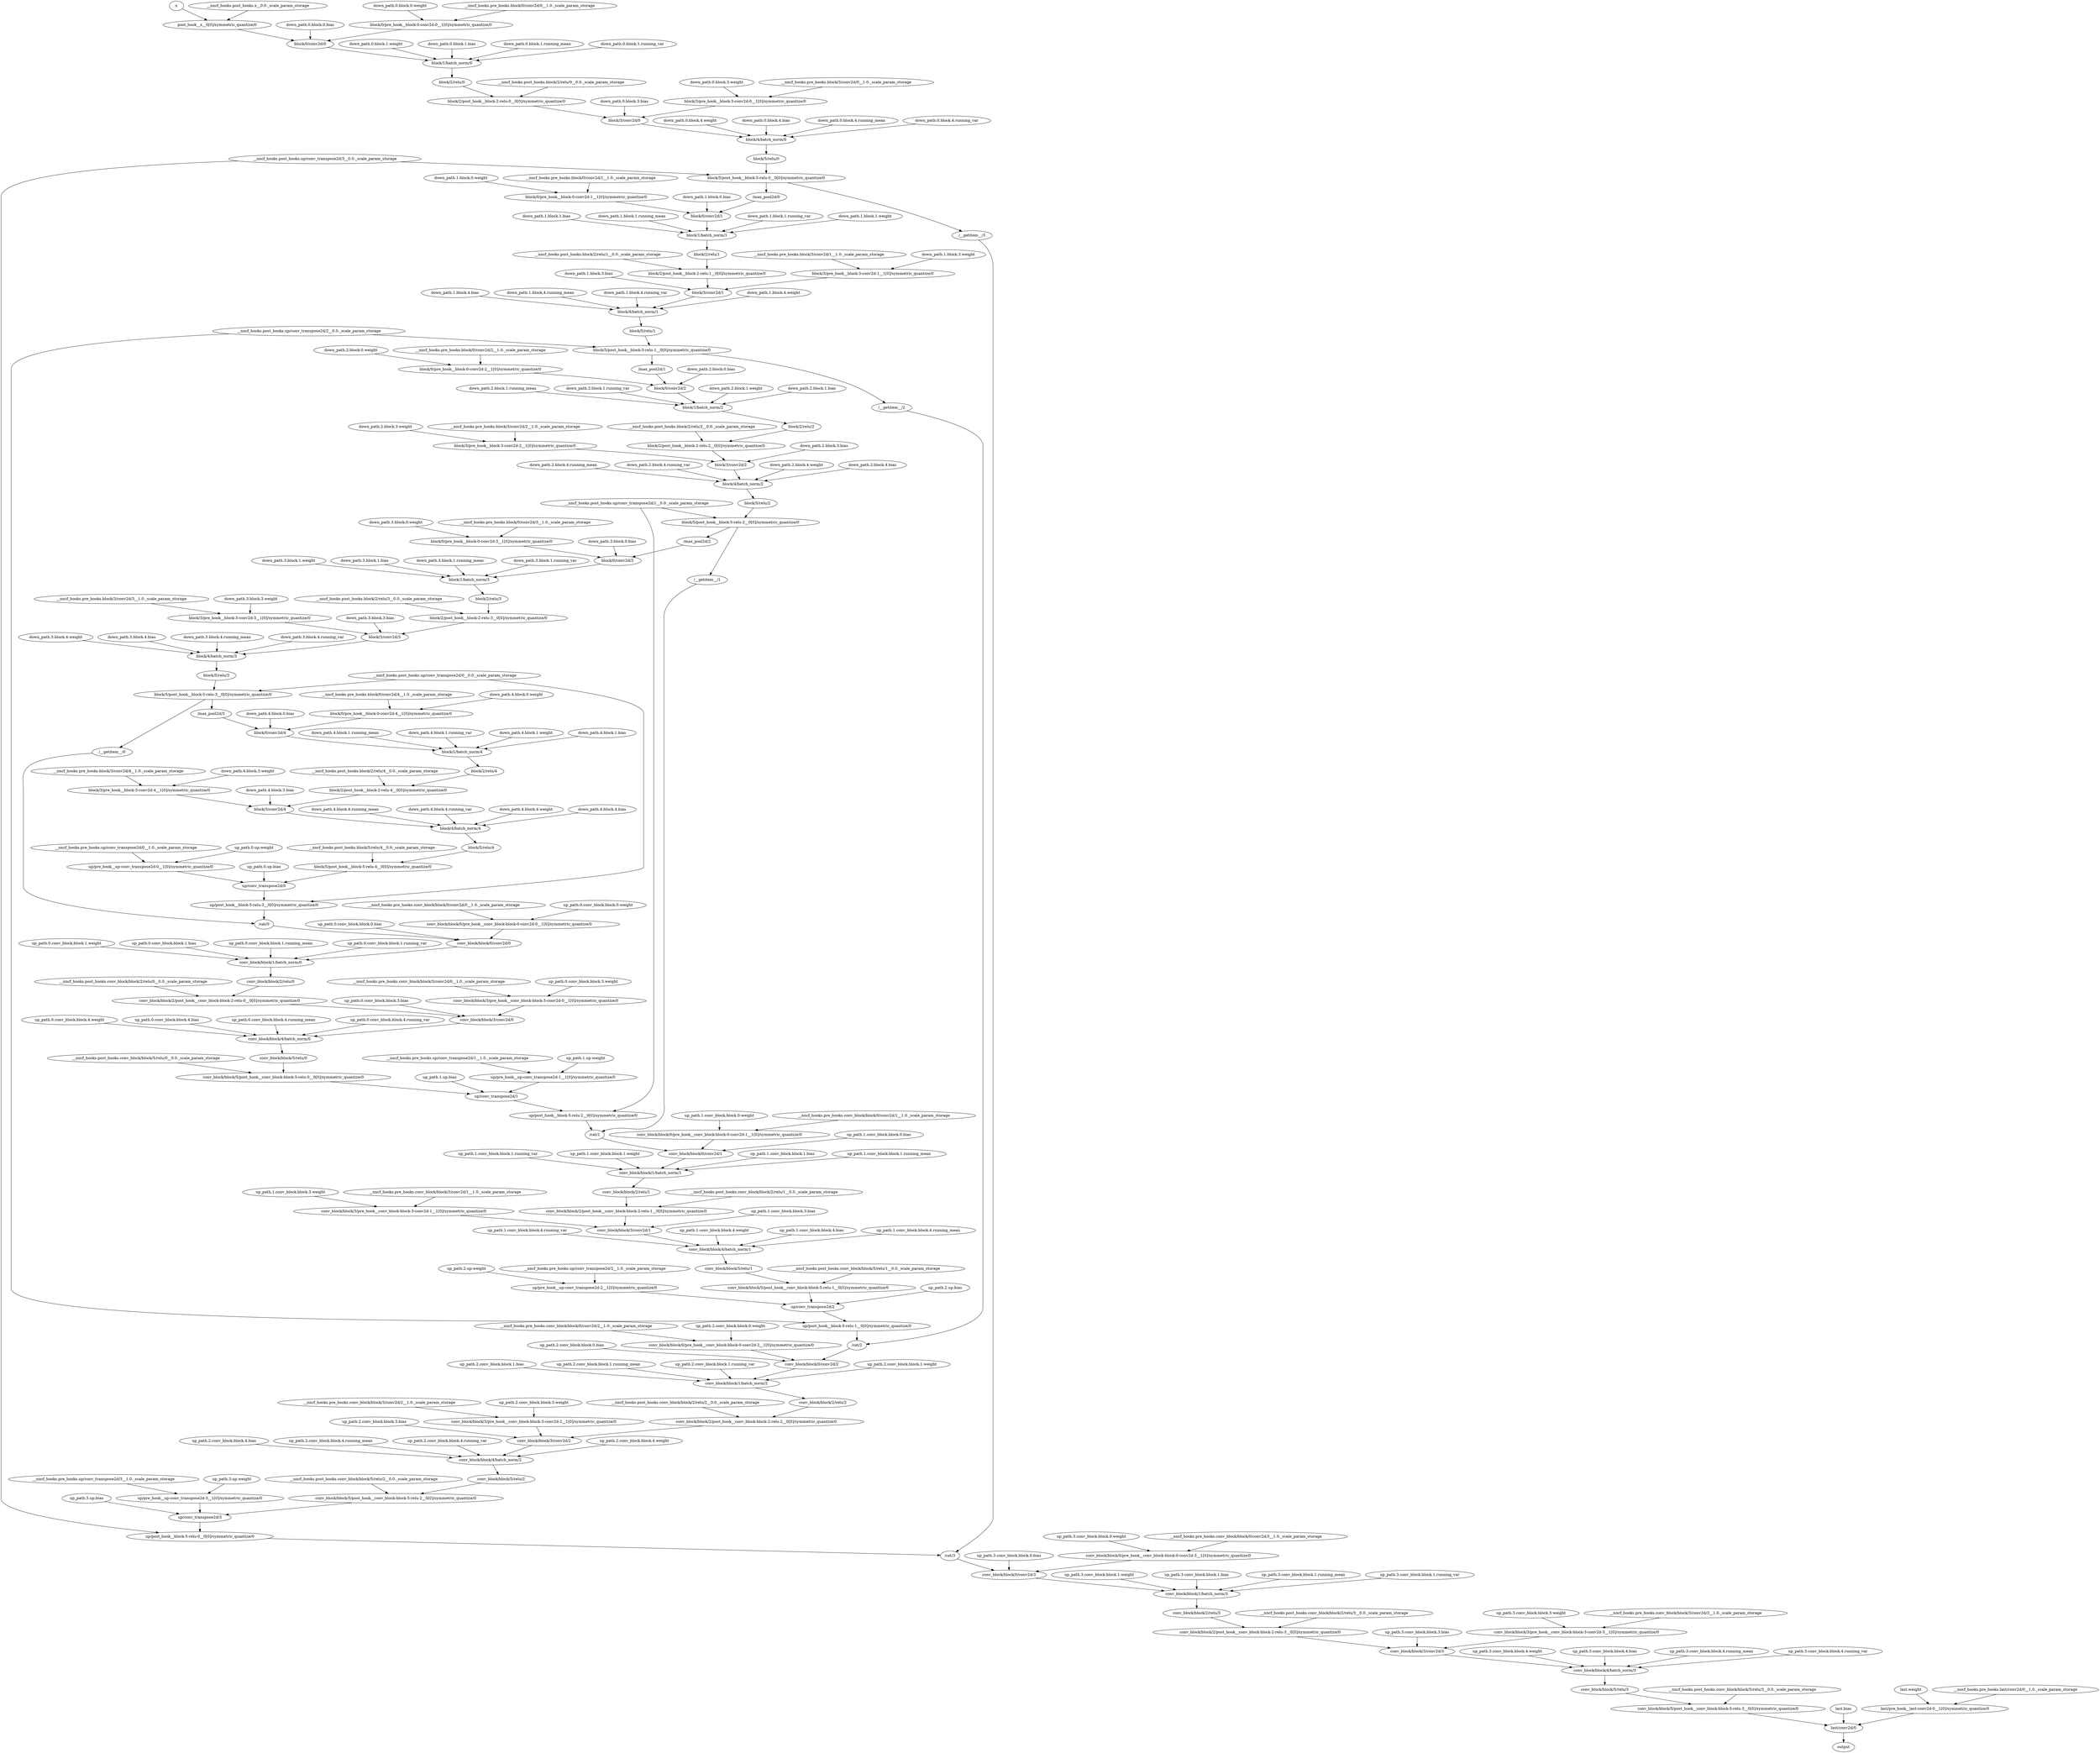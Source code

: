 strict digraph  {
x [id=0, metatype=PTInputNoopMetatype, type=nncf_model_input];
"__nncf_hooks.post_hooks.x__0.0._scale_param_storage" [id=1, metatype=PTConstNoopMetatype, type=nncf_model_const];
"post_hook__x__0[0]/symmetric_quantize/0" [id=2, metatype=UnknownMetatype, type=symmetric_quantize];
"down_path.0.block.0.weight" [id=3, metatype=PTConstNoopMetatype, type=nncf_model_const];
"down_path.0.block.0.bias" [id=4, metatype=PTConstNoopMetatype, type=nncf_model_const];
"__nncf_hooks.pre_hooks.block/0/conv2d/0__1.0._scale_param_storage" [id=5, metatype=PTConstNoopMetatype, type=nncf_model_const];
"block/0/pre_hook__block-0-conv2d-0__1[0]/symmetric_quantize/0" [id=6, metatype=UnknownMetatype, type=symmetric_quantize];
"block/0/conv2d/0" [id=7, metatype=PTConv2dMetatype, type=conv2d];
"down_path.0.block.1.weight" [id=8, metatype=PTConstNoopMetatype, type=nncf_model_const];
"down_path.0.block.1.bias" [id=9, metatype=PTConstNoopMetatype, type=nncf_model_const];
"down_path.0.block.1.running_mean" [id=10, metatype=PTConstNoopMetatype, type=nncf_model_const];
"down_path.0.block.1.running_var" [id=11, metatype=PTConstNoopMetatype, type=nncf_model_const];
"block/1/batch_norm/0" [id=12, metatype=PTBatchNormMetatype, type=batch_norm];
"block/2/relu/0" [id=13, metatype=PTRELUMetatype, type=relu];
"__nncf_hooks.post_hooks.block/2/relu/0__0.0._scale_param_storage" [id=14, metatype=PTConstNoopMetatype, type=nncf_model_const];
"block/2/post_hook__block-2-relu-0__0[0]/symmetric_quantize/0" [id=15, metatype=UnknownMetatype, type=symmetric_quantize];
"down_path.0.block.3.weight" [id=16, metatype=PTConstNoopMetatype, type=nncf_model_const];
"down_path.0.block.3.bias" [id=17, metatype=PTConstNoopMetatype, type=nncf_model_const];
"__nncf_hooks.pre_hooks.block/3/conv2d/0__1.0._scale_param_storage" [id=18, metatype=PTConstNoopMetatype, type=nncf_model_const];
"block/3/pre_hook__block-3-conv2d-0__1[0]/symmetric_quantize/0" [id=19, metatype=UnknownMetatype, type=symmetric_quantize];
"block/3/conv2d/0" [id=20, metatype=PTConv2dMetatype, type=conv2d];
"down_path.0.block.4.weight" [id=21, metatype=PTConstNoopMetatype, type=nncf_model_const];
"down_path.0.block.4.bias" [id=22, metatype=PTConstNoopMetatype, type=nncf_model_const];
"down_path.0.block.4.running_mean" [id=23, metatype=PTConstNoopMetatype, type=nncf_model_const];
"down_path.0.block.4.running_var" [id=24, metatype=PTConstNoopMetatype, type=nncf_model_const];
"block/4/batch_norm/0" [id=25, metatype=PTBatchNormMetatype, type=batch_norm];
"block/5/relu/0" [id=26, metatype=PTRELUMetatype, type=relu];
"__nncf_hooks.post_hooks.up/conv_transpose2d/3__0.0._scale_param_storage" [id=27, metatype=PTConstNoopMetatype, type=nncf_model_const];
"block/5/post_hook__block-5-relu-0__0[0]/symmetric_quantize/0" [id=28, metatype=UnknownMetatype, type=symmetric_quantize];
"/max_pool2d/0" [id=29, metatype=PTMaxPool2dMetatype, type=max_pool2d];
"down_path.1.block.0.weight" [id=30, metatype=PTConstNoopMetatype, type=nncf_model_const];
"down_path.1.block.0.bias" [id=31, metatype=PTConstNoopMetatype, type=nncf_model_const];
"__nncf_hooks.pre_hooks.block/0/conv2d/1__1.0._scale_param_storage" [id=32, metatype=PTConstNoopMetatype, type=nncf_model_const];
"block/0/pre_hook__block-0-conv2d-1__1[0]/symmetric_quantize/0" [id=33, metatype=UnknownMetatype, type=symmetric_quantize];
"block/0/conv2d/1" [id=34, metatype=PTConv2dMetatype, type=conv2d];
"down_path.1.block.1.weight" [id=35, metatype=PTConstNoopMetatype, type=nncf_model_const];
"down_path.1.block.1.bias" [id=36, metatype=PTConstNoopMetatype, type=nncf_model_const];
"down_path.1.block.1.running_mean" [id=37, metatype=PTConstNoopMetatype, type=nncf_model_const];
"down_path.1.block.1.running_var" [id=38, metatype=PTConstNoopMetatype, type=nncf_model_const];
"block/1/batch_norm/1" [id=39, metatype=PTBatchNormMetatype, type=batch_norm];
"block/2/relu/1" [id=40, metatype=PTRELUMetatype, type=relu];
"__nncf_hooks.post_hooks.block/2/relu/1__0.0._scale_param_storage" [id=41, metatype=PTConstNoopMetatype, type=nncf_model_const];
"block/2/post_hook__block-2-relu-1__0[0]/symmetric_quantize/0" [id=42, metatype=UnknownMetatype, type=symmetric_quantize];
"down_path.1.block.3.weight" [id=43, metatype=PTConstNoopMetatype, type=nncf_model_const];
"down_path.1.block.3.bias" [id=44, metatype=PTConstNoopMetatype, type=nncf_model_const];
"__nncf_hooks.pre_hooks.block/3/conv2d/1__1.0._scale_param_storage" [id=45, metatype=PTConstNoopMetatype, type=nncf_model_const];
"block/3/pre_hook__block-3-conv2d-1__1[0]/symmetric_quantize/0" [id=46, metatype=UnknownMetatype, type=symmetric_quantize];
"block/3/conv2d/1" [id=47, metatype=PTConv2dMetatype, type=conv2d];
"down_path.1.block.4.weight" [id=48, metatype=PTConstNoopMetatype, type=nncf_model_const];
"down_path.1.block.4.bias" [id=49, metatype=PTConstNoopMetatype, type=nncf_model_const];
"down_path.1.block.4.running_mean" [id=50, metatype=PTConstNoopMetatype, type=nncf_model_const];
"down_path.1.block.4.running_var" [id=51, metatype=PTConstNoopMetatype, type=nncf_model_const];
"block/4/batch_norm/1" [id=52, metatype=PTBatchNormMetatype, type=batch_norm];
"block/5/relu/1" [id=53, metatype=PTRELUMetatype, type=relu];
"__nncf_hooks.post_hooks.up/conv_transpose2d/2__0.0._scale_param_storage" [id=54, metatype=PTConstNoopMetatype, type=nncf_model_const];
"block/5/post_hook__block-5-relu-1__0[0]/symmetric_quantize/0" [id=55, metatype=UnknownMetatype, type=symmetric_quantize];
"/max_pool2d/1" [id=56, metatype=PTMaxPool2dMetatype, type=max_pool2d];
"down_path.2.block.0.weight" [id=57, metatype=PTConstNoopMetatype, type=nncf_model_const];
"down_path.2.block.0.bias" [id=58, metatype=PTConstNoopMetatype, type=nncf_model_const];
"__nncf_hooks.pre_hooks.block/0/conv2d/2__1.0._scale_param_storage" [id=59, metatype=PTConstNoopMetatype, type=nncf_model_const];
"block/0/pre_hook__block-0-conv2d-2__1[0]/symmetric_quantize/0" [id=60, metatype=UnknownMetatype, type=symmetric_quantize];
"block/0/conv2d/2" [id=61, metatype=PTConv2dMetatype, type=conv2d];
"down_path.2.block.1.weight" [id=62, metatype=PTConstNoopMetatype, type=nncf_model_const];
"down_path.2.block.1.bias" [id=63, metatype=PTConstNoopMetatype, type=nncf_model_const];
"down_path.2.block.1.running_mean" [id=64, metatype=PTConstNoopMetatype, type=nncf_model_const];
"down_path.2.block.1.running_var" [id=65, metatype=PTConstNoopMetatype, type=nncf_model_const];
"block/1/batch_norm/2" [id=66, metatype=PTBatchNormMetatype, type=batch_norm];
"block/2/relu/2" [id=67, metatype=PTRELUMetatype, type=relu];
"__nncf_hooks.post_hooks.block/2/relu/2__0.0._scale_param_storage" [id=68, metatype=PTConstNoopMetatype, type=nncf_model_const];
"block/2/post_hook__block-2-relu-2__0[0]/symmetric_quantize/0" [id=69, metatype=UnknownMetatype, type=symmetric_quantize];
"down_path.2.block.3.weight" [id=70, metatype=PTConstNoopMetatype, type=nncf_model_const];
"down_path.2.block.3.bias" [id=71, metatype=PTConstNoopMetatype, type=nncf_model_const];
"__nncf_hooks.pre_hooks.block/3/conv2d/2__1.0._scale_param_storage" [id=72, metatype=PTConstNoopMetatype, type=nncf_model_const];
"block/3/pre_hook__block-3-conv2d-2__1[0]/symmetric_quantize/0" [id=73, metatype=UnknownMetatype, type=symmetric_quantize];
"block/3/conv2d/2" [id=74, metatype=PTConv2dMetatype, type=conv2d];
"down_path.2.block.4.weight" [id=75, metatype=PTConstNoopMetatype, type=nncf_model_const];
"down_path.2.block.4.bias" [id=76, metatype=PTConstNoopMetatype, type=nncf_model_const];
"down_path.2.block.4.running_mean" [id=77, metatype=PTConstNoopMetatype, type=nncf_model_const];
"down_path.2.block.4.running_var" [id=78, metatype=PTConstNoopMetatype, type=nncf_model_const];
"block/4/batch_norm/2" [id=79, metatype=PTBatchNormMetatype, type=batch_norm];
"block/5/relu/2" [id=80, metatype=PTRELUMetatype, type=relu];
"__nncf_hooks.post_hooks.up/conv_transpose2d/1__0.0._scale_param_storage" [id=81, metatype=PTConstNoopMetatype, type=nncf_model_const];
"block/5/post_hook__block-5-relu-2__0[0]/symmetric_quantize/0" [id=82, metatype=UnknownMetatype, type=symmetric_quantize];
"/max_pool2d/2" [id=83, metatype=PTMaxPool2dMetatype, type=max_pool2d];
"down_path.3.block.0.weight" [id=84, metatype=PTConstNoopMetatype, type=nncf_model_const];
"down_path.3.block.0.bias" [id=85, metatype=PTConstNoopMetatype, type=nncf_model_const];
"__nncf_hooks.pre_hooks.block/0/conv2d/3__1.0._scale_param_storage" [id=86, metatype=PTConstNoopMetatype, type=nncf_model_const];
"block/0/pre_hook__block-0-conv2d-3__1[0]/symmetric_quantize/0" [id=87, metatype=UnknownMetatype, type=symmetric_quantize];
"block/0/conv2d/3" [id=88, metatype=PTConv2dMetatype, type=conv2d];
"down_path.3.block.1.weight" [id=89, metatype=PTConstNoopMetatype, type=nncf_model_const];
"down_path.3.block.1.bias" [id=90, metatype=PTConstNoopMetatype, type=nncf_model_const];
"down_path.3.block.1.running_mean" [id=91, metatype=PTConstNoopMetatype, type=nncf_model_const];
"down_path.3.block.1.running_var" [id=92, metatype=PTConstNoopMetatype, type=nncf_model_const];
"block/1/batch_norm/3" [id=93, metatype=PTBatchNormMetatype, type=batch_norm];
"block/2/relu/3" [id=94, metatype=PTRELUMetatype, type=relu];
"__nncf_hooks.post_hooks.block/2/relu/3__0.0._scale_param_storage" [id=95, metatype=PTConstNoopMetatype, type=nncf_model_const];
"block/2/post_hook__block-2-relu-3__0[0]/symmetric_quantize/0" [id=96, metatype=UnknownMetatype, type=symmetric_quantize];
"down_path.3.block.3.weight" [id=97, metatype=PTConstNoopMetatype, type=nncf_model_const];
"down_path.3.block.3.bias" [id=98, metatype=PTConstNoopMetatype, type=nncf_model_const];
"__nncf_hooks.pre_hooks.block/3/conv2d/3__1.0._scale_param_storage" [id=99, metatype=PTConstNoopMetatype, type=nncf_model_const];
"block/3/pre_hook__block-3-conv2d-3__1[0]/symmetric_quantize/0" [id=100, metatype=UnknownMetatype, type=symmetric_quantize];
"block/3/conv2d/3" [id=101, metatype=PTConv2dMetatype, type=conv2d];
"down_path.3.block.4.weight" [id=102, metatype=PTConstNoopMetatype, type=nncf_model_const];
"down_path.3.block.4.bias" [id=103, metatype=PTConstNoopMetatype, type=nncf_model_const];
"down_path.3.block.4.running_mean" [id=104, metatype=PTConstNoopMetatype, type=nncf_model_const];
"down_path.3.block.4.running_var" [id=105, metatype=PTConstNoopMetatype, type=nncf_model_const];
"block/4/batch_norm/3" [id=106, metatype=PTBatchNormMetatype, type=batch_norm];
"block/5/relu/3" [id=107, metatype=PTRELUMetatype, type=relu];
"__nncf_hooks.post_hooks.up/conv_transpose2d/0__0.0._scale_param_storage" [id=108, metatype=PTConstNoopMetatype, type=nncf_model_const];
"block/5/post_hook__block-5-relu-3__0[0]/symmetric_quantize/0" [id=109, metatype=UnknownMetatype, type=symmetric_quantize];
"/max_pool2d/3" [id=110, metatype=PTMaxPool2dMetatype, type=max_pool2d];
"down_path.4.block.0.weight" [id=111, metatype=PTConstNoopMetatype, type=nncf_model_const];
"down_path.4.block.0.bias" [id=112, metatype=PTConstNoopMetatype, type=nncf_model_const];
"__nncf_hooks.pre_hooks.block/0/conv2d/4__1.0._scale_param_storage" [id=113, metatype=PTConstNoopMetatype, type=nncf_model_const];
"block/0/pre_hook__block-0-conv2d-4__1[0]/symmetric_quantize/0" [id=114, metatype=UnknownMetatype, type=symmetric_quantize];
"block/0/conv2d/4" [id=115, metatype=PTConv2dMetatype, type=conv2d];
"down_path.4.block.1.weight" [id=116, metatype=PTConstNoopMetatype, type=nncf_model_const];
"down_path.4.block.1.bias" [id=117, metatype=PTConstNoopMetatype, type=nncf_model_const];
"down_path.4.block.1.running_mean" [id=118, metatype=PTConstNoopMetatype, type=nncf_model_const];
"down_path.4.block.1.running_var" [id=119, metatype=PTConstNoopMetatype, type=nncf_model_const];
"block/1/batch_norm/4" [id=120, metatype=PTBatchNormMetatype, type=batch_norm];
"block/2/relu/4" [id=121, metatype=PTRELUMetatype, type=relu];
"__nncf_hooks.post_hooks.block/2/relu/4__0.0._scale_param_storage" [id=122, metatype=PTConstNoopMetatype, type=nncf_model_const];
"block/2/post_hook__block-2-relu-4__0[0]/symmetric_quantize/0" [id=123, metatype=UnknownMetatype, type=symmetric_quantize];
"down_path.4.block.3.weight" [id=124, metatype=PTConstNoopMetatype, type=nncf_model_const];
"down_path.4.block.3.bias" [id=125, metatype=PTConstNoopMetatype, type=nncf_model_const];
"__nncf_hooks.pre_hooks.block/3/conv2d/4__1.0._scale_param_storage" [id=126, metatype=PTConstNoopMetatype, type=nncf_model_const];
"block/3/pre_hook__block-3-conv2d-4__1[0]/symmetric_quantize/0" [id=127, metatype=UnknownMetatype, type=symmetric_quantize];
"block/3/conv2d/4" [id=128, metatype=PTConv2dMetatype, type=conv2d];
"down_path.4.block.4.weight" [id=129, metatype=PTConstNoopMetatype, type=nncf_model_const];
"down_path.4.block.4.bias" [id=130, metatype=PTConstNoopMetatype, type=nncf_model_const];
"down_path.4.block.4.running_mean" [id=131, metatype=PTConstNoopMetatype, type=nncf_model_const];
"down_path.4.block.4.running_var" [id=132, metatype=PTConstNoopMetatype, type=nncf_model_const];
"block/4/batch_norm/4" [id=133, metatype=PTBatchNormMetatype, type=batch_norm];
"block/5/relu/4" [id=134, metatype=PTRELUMetatype, type=relu];
"__nncf_hooks.post_hooks.block/5/relu/4__0.0._scale_param_storage" [id=135, metatype=PTConstNoopMetatype, type=nncf_model_const];
"block/5/post_hook__block-5-relu-4__0[0]/symmetric_quantize/0" [id=136, metatype=UnknownMetatype, type=symmetric_quantize];
"up_path.0.up.weight" [id=137, metatype=PTConstNoopMetatype, type=nncf_model_const];
"up_path.0.up.bias" [id=138, metatype=PTConstNoopMetatype, type=nncf_model_const];
"__nncf_hooks.pre_hooks.up/conv_transpose2d/0__1.0._scale_param_storage" [id=139, metatype=PTConstNoopMetatype, type=nncf_model_const];
"up/pre_hook__up-conv_transpose2d-0__1[0]/symmetric_quantize/0" [id=140, metatype=UnknownMetatype, type=symmetric_quantize];
"up/conv_transpose2d/0" [id=141, metatype=PTConvTranspose2dMetatype, type=conv_transpose2d];
"up/post_hook__block-5-relu-3__0[0]/symmetric_quantize/0" [id=142, metatype=UnknownMetatype, type=symmetric_quantize];
"/__getitem__/0" [id=143, metatype=PTGatherMetatype, type=__getitem__];
"/cat/0" [id=144, metatype=PTCatMetatype, type=cat];
"up_path.0.conv_block.block.0.weight" [id=145, metatype=PTConstNoopMetatype, type=nncf_model_const];
"up_path.0.conv_block.block.0.bias" [id=146, metatype=PTConstNoopMetatype, type=nncf_model_const];
"__nncf_hooks.pre_hooks.conv_block/block/0/conv2d/0__1.0._scale_param_storage" [id=147, metatype=PTConstNoopMetatype, type=nncf_model_const];
"conv_block/block/0/pre_hook__conv_block-block-0-conv2d-0__1[0]/symmetric_quantize/0" [id=148, metatype=UnknownMetatype, type=symmetric_quantize];
"conv_block/block/0/conv2d/0" [id=149, metatype=PTConv2dMetatype, type=conv2d];
"up_path.0.conv_block.block.1.weight" [id=150, metatype=PTConstNoopMetatype, type=nncf_model_const];
"up_path.0.conv_block.block.1.bias" [id=151, metatype=PTConstNoopMetatype, type=nncf_model_const];
"up_path.0.conv_block.block.1.running_mean" [id=152, metatype=PTConstNoopMetatype, type=nncf_model_const];
"up_path.0.conv_block.block.1.running_var" [id=153, metatype=PTConstNoopMetatype, type=nncf_model_const];
"conv_block/block/1/batch_norm/0" [id=154, metatype=PTBatchNormMetatype, type=batch_norm];
"conv_block/block/2/relu/0" [id=155, metatype=PTRELUMetatype, type=relu];
"__nncf_hooks.post_hooks.conv_block/block/2/relu/0__0.0._scale_param_storage" [id=156, metatype=PTConstNoopMetatype, type=nncf_model_const];
"conv_block/block/2/post_hook__conv_block-block-2-relu-0__0[0]/symmetric_quantize/0" [id=157, metatype=UnknownMetatype, type=symmetric_quantize];
"up_path.0.conv_block.block.3.weight" [id=158, metatype=PTConstNoopMetatype, type=nncf_model_const];
"up_path.0.conv_block.block.3.bias" [id=159, metatype=PTConstNoopMetatype, type=nncf_model_const];
"__nncf_hooks.pre_hooks.conv_block/block/3/conv2d/0__1.0._scale_param_storage" [id=160, metatype=PTConstNoopMetatype, type=nncf_model_const];
"conv_block/block/3/pre_hook__conv_block-block-3-conv2d-0__1[0]/symmetric_quantize/0" [id=161, metatype=UnknownMetatype, type=symmetric_quantize];
"conv_block/block/3/conv2d/0" [id=162, metatype=PTConv2dMetatype, type=conv2d];
"up_path.0.conv_block.block.4.weight" [id=163, metatype=PTConstNoopMetatype, type=nncf_model_const];
"up_path.0.conv_block.block.4.bias" [id=164, metatype=PTConstNoopMetatype, type=nncf_model_const];
"up_path.0.conv_block.block.4.running_mean" [id=165, metatype=PTConstNoopMetatype, type=nncf_model_const];
"up_path.0.conv_block.block.4.running_var" [id=166, metatype=PTConstNoopMetatype, type=nncf_model_const];
"conv_block/block/4/batch_norm/0" [id=167, metatype=PTBatchNormMetatype, type=batch_norm];
"conv_block/block/5/relu/0" [id=168, metatype=PTRELUMetatype, type=relu];
"__nncf_hooks.post_hooks.conv_block/block/5/relu/0__0.0._scale_param_storage" [id=169, metatype=PTConstNoopMetatype, type=nncf_model_const];
"conv_block/block/5/post_hook__conv_block-block-5-relu-0__0[0]/symmetric_quantize/0" [id=170, metatype=UnknownMetatype, type=symmetric_quantize];
"up_path.1.up.weight" [id=171, metatype=PTConstNoopMetatype, type=nncf_model_const];
"up_path.1.up.bias" [id=172, metatype=PTConstNoopMetatype, type=nncf_model_const];
"__nncf_hooks.pre_hooks.up/conv_transpose2d/1__1.0._scale_param_storage" [id=173, metatype=PTConstNoopMetatype, type=nncf_model_const];
"up/pre_hook__up-conv_transpose2d-1__1[0]/symmetric_quantize/0" [id=174, metatype=UnknownMetatype, type=symmetric_quantize];
"up/conv_transpose2d/1" [id=175, metatype=PTConvTranspose2dMetatype, type=conv_transpose2d];
"up/post_hook__block-5-relu-2__0[0]/symmetric_quantize/0" [id=176, metatype=UnknownMetatype, type=symmetric_quantize];
"/__getitem__/1" [id=177, metatype=PTGatherMetatype, type=__getitem__];
"/cat/1" [id=178, metatype=PTCatMetatype, type=cat];
"up_path.1.conv_block.block.0.weight" [id=179, metatype=PTConstNoopMetatype, type=nncf_model_const];
"up_path.1.conv_block.block.0.bias" [id=180, metatype=PTConstNoopMetatype, type=nncf_model_const];
"__nncf_hooks.pre_hooks.conv_block/block/0/conv2d/1__1.0._scale_param_storage" [id=181, metatype=PTConstNoopMetatype, type=nncf_model_const];
"conv_block/block/0/pre_hook__conv_block-block-0-conv2d-1__1[0]/symmetric_quantize/0" [id=182, metatype=UnknownMetatype, type=symmetric_quantize];
"conv_block/block/0/conv2d/1" [id=183, metatype=PTConv2dMetatype, type=conv2d];
"up_path.1.conv_block.block.1.weight" [id=184, metatype=PTConstNoopMetatype, type=nncf_model_const];
"up_path.1.conv_block.block.1.bias" [id=185, metatype=PTConstNoopMetatype, type=nncf_model_const];
"up_path.1.conv_block.block.1.running_mean" [id=186, metatype=PTConstNoopMetatype, type=nncf_model_const];
"up_path.1.conv_block.block.1.running_var" [id=187, metatype=PTConstNoopMetatype, type=nncf_model_const];
"conv_block/block/1/batch_norm/1" [id=188, metatype=PTBatchNormMetatype, type=batch_norm];
"conv_block/block/2/relu/1" [id=189, metatype=PTRELUMetatype, type=relu];
"__nncf_hooks.post_hooks.conv_block/block/2/relu/1__0.0._scale_param_storage" [id=190, metatype=PTConstNoopMetatype, type=nncf_model_const];
"conv_block/block/2/post_hook__conv_block-block-2-relu-1__0[0]/symmetric_quantize/0" [id=191, metatype=UnknownMetatype, type=symmetric_quantize];
"up_path.1.conv_block.block.3.weight" [id=192, metatype=PTConstNoopMetatype, type=nncf_model_const];
"up_path.1.conv_block.block.3.bias" [id=193, metatype=PTConstNoopMetatype, type=nncf_model_const];
"__nncf_hooks.pre_hooks.conv_block/block/3/conv2d/1__1.0._scale_param_storage" [id=194, metatype=PTConstNoopMetatype, type=nncf_model_const];
"conv_block/block/3/pre_hook__conv_block-block-3-conv2d-1__1[0]/symmetric_quantize/0" [id=195, metatype=UnknownMetatype, type=symmetric_quantize];
"conv_block/block/3/conv2d/1" [id=196, metatype=PTConv2dMetatype, type=conv2d];
"up_path.1.conv_block.block.4.weight" [id=197, metatype=PTConstNoopMetatype, type=nncf_model_const];
"up_path.1.conv_block.block.4.bias" [id=198, metatype=PTConstNoopMetatype, type=nncf_model_const];
"up_path.1.conv_block.block.4.running_mean" [id=199, metatype=PTConstNoopMetatype, type=nncf_model_const];
"up_path.1.conv_block.block.4.running_var" [id=200, metatype=PTConstNoopMetatype, type=nncf_model_const];
"conv_block/block/4/batch_norm/1" [id=201, metatype=PTBatchNormMetatype, type=batch_norm];
"conv_block/block/5/relu/1" [id=202, metatype=PTRELUMetatype, type=relu];
"__nncf_hooks.post_hooks.conv_block/block/5/relu/1__0.0._scale_param_storage" [id=203, metatype=PTConstNoopMetatype, type=nncf_model_const];
"conv_block/block/5/post_hook__conv_block-block-5-relu-1__0[0]/symmetric_quantize/0" [id=204, metatype=UnknownMetatype, type=symmetric_quantize];
"up_path.2.up.weight" [id=205, metatype=PTConstNoopMetatype, type=nncf_model_const];
"up_path.2.up.bias" [id=206, metatype=PTConstNoopMetatype, type=nncf_model_const];
"__nncf_hooks.pre_hooks.up/conv_transpose2d/2__1.0._scale_param_storage" [id=207, metatype=PTConstNoopMetatype, type=nncf_model_const];
"up/pre_hook__up-conv_transpose2d-2__1[0]/symmetric_quantize/0" [id=208, metatype=UnknownMetatype, type=symmetric_quantize];
"up/conv_transpose2d/2" [id=209, metatype=PTConvTranspose2dMetatype, type=conv_transpose2d];
"up/post_hook__block-5-relu-1__0[0]/symmetric_quantize/0" [id=210, metatype=UnknownMetatype, type=symmetric_quantize];
"/__getitem__/2" [id=211, metatype=PTGatherMetatype, type=__getitem__];
"/cat/2" [id=212, metatype=PTCatMetatype, type=cat];
"up_path.2.conv_block.block.0.weight" [id=213, metatype=PTConstNoopMetatype, type=nncf_model_const];
"up_path.2.conv_block.block.0.bias" [id=214, metatype=PTConstNoopMetatype, type=nncf_model_const];
"__nncf_hooks.pre_hooks.conv_block/block/0/conv2d/2__1.0._scale_param_storage" [id=215, metatype=PTConstNoopMetatype, type=nncf_model_const];
"conv_block/block/0/pre_hook__conv_block-block-0-conv2d-2__1[0]/symmetric_quantize/0" [id=216, metatype=UnknownMetatype, type=symmetric_quantize];
"conv_block/block/0/conv2d/2" [id=217, metatype=PTConv2dMetatype, type=conv2d];
"up_path.2.conv_block.block.1.weight" [id=218, metatype=PTConstNoopMetatype, type=nncf_model_const];
"up_path.2.conv_block.block.1.bias" [id=219, metatype=PTConstNoopMetatype, type=nncf_model_const];
"up_path.2.conv_block.block.1.running_mean" [id=220, metatype=PTConstNoopMetatype, type=nncf_model_const];
"up_path.2.conv_block.block.1.running_var" [id=221, metatype=PTConstNoopMetatype, type=nncf_model_const];
"conv_block/block/1/batch_norm/2" [id=222, metatype=PTBatchNormMetatype, type=batch_norm];
"conv_block/block/2/relu/2" [id=223, metatype=PTRELUMetatype, type=relu];
"__nncf_hooks.post_hooks.conv_block/block/2/relu/2__0.0._scale_param_storage" [id=224, metatype=PTConstNoopMetatype, type=nncf_model_const];
"conv_block/block/2/post_hook__conv_block-block-2-relu-2__0[0]/symmetric_quantize/0" [id=225, metatype=UnknownMetatype, type=symmetric_quantize];
"up_path.2.conv_block.block.3.weight" [id=226, metatype=PTConstNoopMetatype, type=nncf_model_const];
"up_path.2.conv_block.block.3.bias" [id=227, metatype=PTConstNoopMetatype, type=nncf_model_const];
"__nncf_hooks.pre_hooks.conv_block/block/3/conv2d/2__1.0._scale_param_storage" [id=228, metatype=PTConstNoopMetatype, type=nncf_model_const];
"conv_block/block/3/pre_hook__conv_block-block-3-conv2d-2__1[0]/symmetric_quantize/0" [id=229, metatype=UnknownMetatype, type=symmetric_quantize];
"conv_block/block/3/conv2d/2" [id=230, metatype=PTConv2dMetatype, type=conv2d];
"up_path.2.conv_block.block.4.weight" [id=231, metatype=PTConstNoopMetatype, type=nncf_model_const];
"up_path.2.conv_block.block.4.bias" [id=232, metatype=PTConstNoopMetatype, type=nncf_model_const];
"up_path.2.conv_block.block.4.running_mean" [id=233, metatype=PTConstNoopMetatype, type=nncf_model_const];
"up_path.2.conv_block.block.4.running_var" [id=234, metatype=PTConstNoopMetatype, type=nncf_model_const];
"conv_block/block/4/batch_norm/2" [id=235, metatype=PTBatchNormMetatype, type=batch_norm];
"conv_block/block/5/relu/2" [id=236, metatype=PTRELUMetatype, type=relu];
"__nncf_hooks.post_hooks.conv_block/block/5/relu/2__0.0._scale_param_storage" [id=237, metatype=PTConstNoopMetatype, type=nncf_model_const];
"conv_block/block/5/post_hook__conv_block-block-5-relu-2__0[0]/symmetric_quantize/0" [id=238, metatype=UnknownMetatype, type=symmetric_quantize];
"up_path.3.up.weight" [id=239, metatype=PTConstNoopMetatype, type=nncf_model_const];
"up_path.3.up.bias" [id=240, metatype=PTConstNoopMetatype, type=nncf_model_const];
"__nncf_hooks.pre_hooks.up/conv_transpose2d/3__1.0._scale_param_storage" [id=241, metatype=PTConstNoopMetatype, type=nncf_model_const];
"up/pre_hook__up-conv_transpose2d-3__1[0]/symmetric_quantize/0" [id=242, metatype=UnknownMetatype, type=symmetric_quantize];
"up/conv_transpose2d/3" [id=243, metatype=PTConvTranspose2dMetatype, type=conv_transpose2d];
"up/post_hook__block-5-relu-0__0[0]/symmetric_quantize/0" [id=244, metatype=UnknownMetatype, type=symmetric_quantize];
"/__getitem__/3" [id=245, metatype=PTGatherMetatype, type=__getitem__];
"/cat/3" [id=246, metatype=PTCatMetatype, type=cat];
"up_path.3.conv_block.block.0.weight" [id=247, metatype=PTConstNoopMetatype, type=nncf_model_const];
"up_path.3.conv_block.block.0.bias" [id=248, metatype=PTConstNoopMetatype, type=nncf_model_const];
"__nncf_hooks.pre_hooks.conv_block/block/0/conv2d/3__1.0._scale_param_storage" [id=249, metatype=PTConstNoopMetatype, type=nncf_model_const];
"conv_block/block/0/pre_hook__conv_block-block-0-conv2d-3__1[0]/symmetric_quantize/0" [id=250, metatype=UnknownMetatype, type=symmetric_quantize];
"conv_block/block/0/conv2d/3" [id=251, metatype=PTConv2dMetatype, type=conv2d];
"up_path.3.conv_block.block.1.weight" [id=252, metatype=PTConstNoopMetatype, type=nncf_model_const];
"up_path.3.conv_block.block.1.bias" [id=253, metatype=PTConstNoopMetatype, type=nncf_model_const];
"up_path.3.conv_block.block.1.running_mean" [id=254, metatype=PTConstNoopMetatype, type=nncf_model_const];
"up_path.3.conv_block.block.1.running_var" [id=255, metatype=PTConstNoopMetatype, type=nncf_model_const];
"conv_block/block/1/batch_norm/3" [id=256, metatype=PTBatchNormMetatype, type=batch_norm];
"conv_block/block/2/relu/3" [id=257, metatype=PTRELUMetatype, type=relu];
"__nncf_hooks.post_hooks.conv_block/block/2/relu/3__0.0._scale_param_storage" [id=258, metatype=PTConstNoopMetatype, type=nncf_model_const];
"conv_block/block/2/post_hook__conv_block-block-2-relu-3__0[0]/symmetric_quantize/0" [id=259, metatype=UnknownMetatype, type=symmetric_quantize];
"up_path.3.conv_block.block.3.weight" [id=260, metatype=PTConstNoopMetatype, type=nncf_model_const];
"up_path.3.conv_block.block.3.bias" [id=261, metatype=PTConstNoopMetatype, type=nncf_model_const];
"__nncf_hooks.pre_hooks.conv_block/block/3/conv2d/3__1.0._scale_param_storage" [id=262, metatype=PTConstNoopMetatype, type=nncf_model_const];
"conv_block/block/3/pre_hook__conv_block-block-3-conv2d-3__1[0]/symmetric_quantize/0" [id=263, metatype=UnknownMetatype, type=symmetric_quantize];
"conv_block/block/3/conv2d/3" [id=264, metatype=PTConv2dMetatype, type=conv2d];
"up_path.3.conv_block.block.4.weight" [id=265, metatype=PTConstNoopMetatype, type=nncf_model_const];
"up_path.3.conv_block.block.4.bias" [id=266, metatype=PTConstNoopMetatype, type=nncf_model_const];
"up_path.3.conv_block.block.4.running_mean" [id=267, metatype=PTConstNoopMetatype, type=nncf_model_const];
"up_path.3.conv_block.block.4.running_var" [id=268, metatype=PTConstNoopMetatype, type=nncf_model_const];
"conv_block/block/4/batch_norm/3" [id=269, metatype=PTBatchNormMetatype, type=batch_norm];
"conv_block/block/5/relu/3" [id=270, metatype=PTRELUMetatype, type=relu];
"__nncf_hooks.post_hooks.conv_block/block/5/relu/3__0.0._scale_param_storage" [id=271, metatype=PTConstNoopMetatype, type=nncf_model_const];
"conv_block/block/5/post_hook__conv_block-block-5-relu-3__0[0]/symmetric_quantize/0" [id=272, metatype=UnknownMetatype, type=symmetric_quantize];
"last.weight" [id=273, metatype=PTConstNoopMetatype, type=nncf_model_const];
"last.bias" [id=274, metatype=PTConstNoopMetatype, type=nncf_model_const];
"__nncf_hooks.pre_hooks.last/conv2d/0__1.0._scale_param_storage" [id=275, metatype=PTConstNoopMetatype, type=nncf_model_const];
"last/pre_hook__last-conv2d-0__1[0]/symmetric_quantize/0" [id=276, metatype=UnknownMetatype, type=symmetric_quantize];
"last/conv2d/0" [id=277, metatype=PTConv2dMetatype, type=conv2d];
output [id=278, metatype=PTOutputNoopMetatype, type=nncf_model_output];
x -> "post_hook__x__0[0]/symmetric_quantize/0"  [dtype=float, shape="(1, 3, 360, 480)"];
"__nncf_hooks.post_hooks.x__0.0._scale_param_storage" -> "post_hook__x__0[0]/symmetric_quantize/0"  [dtype=float, shape="(1,)"];
"post_hook__x__0[0]/symmetric_quantize/0" -> "block/0/conv2d/0"  [dtype=float, shape="(1, 3, 360, 480)"];
"down_path.0.block.0.weight" -> "block/0/pre_hook__block-0-conv2d-0__1[0]/symmetric_quantize/0"  [dtype=float, shape="(64, 3, 3, 3)"];
"down_path.0.block.0.bias" -> "block/0/conv2d/0"  [dtype=float, shape="(64,)"];
"__nncf_hooks.pre_hooks.block/0/conv2d/0__1.0._scale_param_storage" -> "block/0/pre_hook__block-0-conv2d-0__1[0]/symmetric_quantize/0"  [dtype=float, shape="(64, 1, 1, 1)"];
"block/0/pre_hook__block-0-conv2d-0__1[0]/symmetric_quantize/0" -> "block/0/conv2d/0"  [dtype=float, shape="(64, 3, 3, 3)"];
"block/0/conv2d/0" -> "block/1/batch_norm/0"  [dtype=float, shape="(1, 64, 358, 478)"];
"down_path.0.block.1.weight" -> "block/1/batch_norm/0"  [dtype=float, shape="(64,)"];
"down_path.0.block.1.bias" -> "block/1/batch_norm/0"  [dtype=float, shape="(64,)"];
"down_path.0.block.1.running_mean" -> "block/1/batch_norm/0"  [dtype=float, shape="(64,)"];
"down_path.0.block.1.running_var" -> "block/1/batch_norm/0"  [dtype=float, shape="(64,)"];
"block/1/batch_norm/0" -> "block/2/relu/0"  [dtype=float, shape="(1, 64, 358, 478)"];
"block/2/relu/0" -> "block/2/post_hook__block-2-relu-0__0[0]/symmetric_quantize/0"  [dtype=float, shape="(1, 64, 358, 478)"];
"__nncf_hooks.post_hooks.block/2/relu/0__0.0._scale_param_storage" -> "block/2/post_hook__block-2-relu-0__0[0]/symmetric_quantize/0"  [dtype=float, shape="(1,)"];
"block/2/post_hook__block-2-relu-0__0[0]/symmetric_quantize/0" -> "block/3/conv2d/0"  [dtype=float, shape="(1, 64, 358, 478)"];
"down_path.0.block.3.weight" -> "block/3/pre_hook__block-3-conv2d-0__1[0]/symmetric_quantize/0"  [dtype=float, shape="(64, 64, 3, 3)"];
"down_path.0.block.3.bias" -> "block/3/conv2d/0"  [dtype=float, shape="(64,)"];
"__nncf_hooks.pre_hooks.block/3/conv2d/0__1.0._scale_param_storage" -> "block/3/pre_hook__block-3-conv2d-0__1[0]/symmetric_quantize/0"  [dtype=float, shape="(64, 1, 1, 1)"];
"block/3/pre_hook__block-3-conv2d-0__1[0]/symmetric_quantize/0" -> "block/3/conv2d/0"  [dtype=float, shape="(64, 64, 3, 3)"];
"block/3/conv2d/0" -> "block/4/batch_norm/0"  [dtype=float, shape="(1, 64, 356, 476)"];
"down_path.0.block.4.weight" -> "block/4/batch_norm/0"  [dtype=float, shape="(64,)"];
"down_path.0.block.4.bias" -> "block/4/batch_norm/0"  [dtype=float, shape="(64,)"];
"down_path.0.block.4.running_mean" -> "block/4/batch_norm/0"  [dtype=float, shape="(64,)"];
"down_path.0.block.4.running_var" -> "block/4/batch_norm/0"  [dtype=float, shape="(64,)"];
"block/4/batch_norm/0" -> "block/5/relu/0"  [dtype=float, shape="(1, 64, 356, 476)"];
"block/5/relu/0" -> "block/5/post_hook__block-5-relu-0__0[0]/symmetric_quantize/0"  [dtype=float, shape="(1, 64, 356, 476)"];
"__nncf_hooks.post_hooks.up/conv_transpose2d/3__0.0._scale_param_storage" -> "block/5/post_hook__block-5-relu-0__0[0]/symmetric_quantize/0"  [dtype=float, shape="(1,)"];
"__nncf_hooks.post_hooks.up/conv_transpose2d/3__0.0._scale_param_storage" -> "up/post_hook__block-5-relu-0__0[0]/symmetric_quantize/0"  [dtype=float, shape="(1,)"];
"block/5/post_hook__block-5-relu-0__0[0]/symmetric_quantize/0" -> "/max_pool2d/0"  [dtype=float, shape="(1, 64, 356, 476)"];
"block/5/post_hook__block-5-relu-0__0[0]/symmetric_quantize/0" -> "/__getitem__/3"  [dtype=float, shape="(1, 64, 356, 476)"];
"/max_pool2d/0" -> "block/0/conv2d/1"  [dtype=float, shape="(1, 64, 178, 238)"];
"down_path.1.block.0.weight" -> "block/0/pre_hook__block-0-conv2d-1__1[0]/symmetric_quantize/0"  [dtype=float, shape="(128, 64, 3, 3)"];
"down_path.1.block.0.bias" -> "block/0/conv2d/1"  [dtype=float, shape="(128,)"];
"__nncf_hooks.pre_hooks.block/0/conv2d/1__1.0._scale_param_storage" -> "block/0/pre_hook__block-0-conv2d-1__1[0]/symmetric_quantize/0"  [dtype=float, shape="(128, 1, 1, 1)"];
"block/0/pre_hook__block-0-conv2d-1__1[0]/symmetric_quantize/0" -> "block/0/conv2d/1"  [dtype=float, shape="(128, 64, 3, 3)"];
"block/0/conv2d/1" -> "block/1/batch_norm/1"  [dtype=float, shape="(1, 128, 176, 236)"];
"down_path.1.block.1.weight" -> "block/1/batch_norm/1"  [dtype=float, shape="(128,)"];
"down_path.1.block.1.bias" -> "block/1/batch_norm/1"  [dtype=float, shape="(128,)"];
"down_path.1.block.1.running_mean" -> "block/1/batch_norm/1"  [dtype=float, shape="(128,)"];
"down_path.1.block.1.running_var" -> "block/1/batch_norm/1"  [dtype=float, shape="(128,)"];
"block/1/batch_norm/1" -> "block/2/relu/1"  [dtype=float, shape="(1, 128, 176, 236)"];
"block/2/relu/1" -> "block/2/post_hook__block-2-relu-1__0[0]/symmetric_quantize/0"  [dtype=float, shape="(1, 128, 176, 236)"];
"__nncf_hooks.post_hooks.block/2/relu/1__0.0._scale_param_storage" -> "block/2/post_hook__block-2-relu-1__0[0]/symmetric_quantize/0"  [dtype=float, shape="(1,)"];
"block/2/post_hook__block-2-relu-1__0[0]/symmetric_quantize/0" -> "block/3/conv2d/1"  [dtype=float, shape="(1, 128, 176, 236)"];
"down_path.1.block.3.weight" -> "block/3/pre_hook__block-3-conv2d-1__1[0]/symmetric_quantize/0"  [dtype=float, shape="(128, 128, 3, 3)"];
"down_path.1.block.3.bias" -> "block/3/conv2d/1"  [dtype=float, shape="(128,)"];
"__nncf_hooks.pre_hooks.block/3/conv2d/1__1.0._scale_param_storage" -> "block/3/pre_hook__block-3-conv2d-1__1[0]/symmetric_quantize/0"  [dtype=float, shape="(128, 1, 1, 1)"];
"block/3/pre_hook__block-3-conv2d-1__1[0]/symmetric_quantize/0" -> "block/3/conv2d/1"  [dtype=float, shape="(128, 128, 3, 3)"];
"block/3/conv2d/1" -> "block/4/batch_norm/1"  [dtype=float, shape="(1, 128, 174, 234)"];
"down_path.1.block.4.weight" -> "block/4/batch_norm/1"  [dtype=float, shape="(128,)"];
"down_path.1.block.4.bias" -> "block/4/batch_norm/1"  [dtype=float, shape="(128,)"];
"down_path.1.block.4.running_mean" -> "block/4/batch_norm/1"  [dtype=float, shape="(128,)"];
"down_path.1.block.4.running_var" -> "block/4/batch_norm/1"  [dtype=float, shape="(128,)"];
"block/4/batch_norm/1" -> "block/5/relu/1"  [dtype=float, shape="(1, 128, 174, 234)"];
"block/5/relu/1" -> "block/5/post_hook__block-5-relu-1__0[0]/symmetric_quantize/0"  [dtype=float, shape="(1, 128, 174, 234)"];
"__nncf_hooks.post_hooks.up/conv_transpose2d/2__0.0._scale_param_storage" -> "block/5/post_hook__block-5-relu-1__0[0]/symmetric_quantize/0"  [dtype=float, shape="(1,)"];
"__nncf_hooks.post_hooks.up/conv_transpose2d/2__0.0._scale_param_storage" -> "up/post_hook__block-5-relu-1__0[0]/symmetric_quantize/0"  [dtype=float, shape="(1,)"];
"block/5/post_hook__block-5-relu-1__0[0]/symmetric_quantize/0" -> "/max_pool2d/1"  [dtype=float, shape="(1, 128, 174, 234)"];
"block/5/post_hook__block-5-relu-1__0[0]/symmetric_quantize/0" -> "/__getitem__/2"  [dtype=float, shape="(1, 128, 174, 234)"];
"/max_pool2d/1" -> "block/0/conv2d/2"  [dtype=float, shape="(1, 128, 87, 117)"];
"down_path.2.block.0.weight" -> "block/0/pre_hook__block-0-conv2d-2__1[0]/symmetric_quantize/0"  [dtype=float, shape="(256, 128, 3, 3)"];
"down_path.2.block.0.bias" -> "block/0/conv2d/2"  [dtype=float, shape="(256,)"];
"__nncf_hooks.pre_hooks.block/0/conv2d/2__1.0._scale_param_storage" -> "block/0/pre_hook__block-0-conv2d-2__1[0]/symmetric_quantize/0"  [dtype=float, shape="(256, 1, 1, 1)"];
"block/0/pre_hook__block-0-conv2d-2__1[0]/symmetric_quantize/0" -> "block/0/conv2d/2"  [dtype=float, shape="(256, 128, 3, 3)"];
"block/0/conv2d/2" -> "block/1/batch_norm/2"  [dtype=float, shape="(1, 256, 85, 115)"];
"down_path.2.block.1.weight" -> "block/1/batch_norm/2"  [dtype=float, shape="(256,)"];
"down_path.2.block.1.bias" -> "block/1/batch_norm/2"  [dtype=float, shape="(256,)"];
"down_path.2.block.1.running_mean" -> "block/1/batch_norm/2"  [dtype=float, shape="(256,)"];
"down_path.2.block.1.running_var" -> "block/1/batch_norm/2"  [dtype=float, shape="(256,)"];
"block/1/batch_norm/2" -> "block/2/relu/2"  [dtype=float, shape="(1, 256, 85, 115)"];
"block/2/relu/2" -> "block/2/post_hook__block-2-relu-2__0[0]/symmetric_quantize/0"  [dtype=float, shape="(1, 256, 85, 115)"];
"__nncf_hooks.post_hooks.block/2/relu/2__0.0._scale_param_storage" -> "block/2/post_hook__block-2-relu-2__0[0]/symmetric_quantize/0"  [dtype=float, shape="(1,)"];
"block/2/post_hook__block-2-relu-2__0[0]/symmetric_quantize/0" -> "block/3/conv2d/2"  [dtype=float, shape="(1, 256, 85, 115)"];
"down_path.2.block.3.weight" -> "block/3/pre_hook__block-3-conv2d-2__1[0]/symmetric_quantize/0"  [dtype=float, shape="(256, 256, 3, 3)"];
"down_path.2.block.3.bias" -> "block/3/conv2d/2"  [dtype=float, shape="(256,)"];
"__nncf_hooks.pre_hooks.block/3/conv2d/2__1.0._scale_param_storage" -> "block/3/pre_hook__block-3-conv2d-2__1[0]/symmetric_quantize/0"  [dtype=float, shape="(256, 1, 1, 1)"];
"block/3/pre_hook__block-3-conv2d-2__1[0]/symmetric_quantize/0" -> "block/3/conv2d/2"  [dtype=float, shape="(256, 256, 3, 3)"];
"block/3/conv2d/2" -> "block/4/batch_norm/2"  [dtype=float, shape="(1, 256, 83, 113)"];
"down_path.2.block.4.weight" -> "block/4/batch_norm/2"  [dtype=float, shape="(256,)"];
"down_path.2.block.4.bias" -> "block/4/batch_norm/2"  [dtype=float, shape="(256,)"];
"down_path.2.block.4.running_mean" -> "block/4/batch_norm/2"  [dtype=float, shape="(256,)"];
"down_path.2.block.4.running_var" -> "block/4/batch_norm/2"  [dtype=float, shape="(256,)"];
"block/4/batch_norm/2" -> "block/5/relu/2"  [dtype=float, shape="(1, 256, 83, 113)"];
"block/5/relu/2" -> "block/5/post_hook__block-5-relu-2__0[0]/symmetric_quantize/0"  [dtype=float, shape="(1, 256, 83, 113)"];
"__nncf_hooks.post_hooks.up/conv_transpose2d/1__0.0._scale_param_storage" -> "block/5/post_hook__block-5-relu-2__0[0]/symmetric_quantize/0"  [dtype=float, shape="(1,)"];
"__nncf_hooks.post_hooks.up/conv_transpose2d/1__0.0._scale_param_storage" -> "up/post_hook__block-5-relu-2__0[0]/symmetric_quantize/0"  [dtype=float, shape="(1,)"];
"block/5/post_hook__block-5-relu-2__0[0]/symmetric_quantize/0" -> "/max_pool2d/2"  [dtype=float, shape="(1, 256, 83, 113)"];
"block/5/post_hook__block-5-relu-2__0[0]/symmetric_quantize/0" -> "/__getitem__/1"  [dtype=float, shape="(1, 256, 83, 113)"];
"/max_pool2d/2" -> "block/0/conv2d/3"  [dtype=float, shape="(1, 256, 41, 56)"];
"down_path.3.block.0.weight" -> "block/0/pre_hook__block-0-conv2d-3__1[0]/symmetric_quantize/0"  [dtype=float, shape="(512, 256, 3, 3)"];
"down_path.3.block.0.bias" -> "block/0/conv2d/3"  [dtype=float, shape="(512,)"];
"__nncf_hooks.pre_hooks.block/0/conv2d/3__1.0._scale_param_storage" -> "block/0/pre_hook__block-0-conv2d-3__1[0]/symmetric_quantize/0"  [dtype=float, shape="(512, 1, 1, 1)"];
"block/0/pre_hook__block-0-conv2d-3__1[0]/symmetric_quantize/0" -> "block/0/conv2d/3"  [dtype=float, shape="(512, 256, 3, 3)"];
"block/0/conv2d/3" -> "block/1/batch_norm/3"  [dtype=float, shape="(1, 512, 39, 54)"];
"down_path.3.block.1.weight" -> "block/1/batch_norm/3"  [dtype=float, shape="(512,)"];
"down_path.3.block.1.bias" -> "block/1/batch_norm/3"  [dtype=float, shape="(512,)"];
"down_path.3.block.1.running_mean" -> "block/1/batch_norm/3"  [dtype=float, shape="(512,)"];
"down_path.3.block.1.running_var" -> "block/1/batch_norm/3"  [dtype=float, shape="(512,)"];
"block/1/batch_norm/3" -> "block/2/relu/3"  [dtype=float, shape="(1, 512, 39, 54)"];
"block/2/relu/3" -> "block/2/post_hook__block-2-relu-3__0[0]/symmetric_quantize/0"  [dtype=float, shape="(1, 512, 39, 54)"];
"__nncf_hooks.post_hooks.block/2/relu/3__0.0._scale_param_storage" -> "block/2/post_hook__block-2-relu-3__0[0]/symmetric_quantize/0"  [dtype=float, shape="(1,)"];
"block/2/post_hook__block-2-relu-3__0[0]/symmetric_quantize/0" -> "block/3/conv2d/3"  [dtype=float, shape="(1, 512, 39, 54)"];
"down_path.3.block.3.weight" -> "block/3/pre_hook__block-3-conv2d-3__1[0]/symmetric_quantize/0"  [dtype=float, shape="(512, 512, 3, 3)"];
"down_path.3.block.3.bias" -> "block/3/conv2d/3"  [dtype=float, shape="(512,)"];
"__nncf_hooks.pre_hooks.block/3/conv2d/3__1.0._scale_param_storage" -> "block/3/pre_hook__block-3-conv2d-3__1[0]/symmetric_quantize/0"  [dtype=float, shape="(512, 1, 1, 1)"];
"block/3/pre_hook__block-3-conv2d-3__1[0]/symmetric_quantize/0" -> "block/3/conv2d/3"  [dtype=float, shape="(512, 512, 3, 3)"];
"block/3/conv2d/3" -> "block/4/batch_norm/3"  [dtype=float, shape="(1, 512, 37, 52)"];
"down_path.3.block.4.weight" -> "block/4/batch_norm/3"  [dtype=float, shape="(512,)"];
"down_path.3.block.4.bias" -> "block/4/batch_norm/3"  [dtype=float, shape="(512,)"];
"down_path.3.block.4.running_mean" -> "block/4/batch_norm/3"  [dtype=float, shape="(512,)"];
"down_path.3.block.4.running_var" -> "block/4/batch_norm/3"  [dtype=float, shape="(512,)"];
"block/4/batch_norm/3" -> "block/5/relu/3"  [dtype=float, shape="(1, 512, 37, 52)"];
"block/5/relu/3" -> "block/5/post_hook__block-5-relu-3__0[0]/symmetric_quantize/0"  [dtype=float, shape="(1, 512, 37, 52)"];
"__nncf_hooks.post_hooks.up/conv_transpose2d/0__0.0._scale_param_storage" -> "block/5/post_hook__block-5-relu-3__0[0]/symmetric_quantize/0"  [dtype=float, shape="(1,)"];
"__nncf_hooks.post_hooks.up/conv_transpose2d/0__0.0._scale_param_storage" -> "up/post_hook__block-5-relu-3__0[0]/symmetric_quantize/0"  [dtype=float, shape="(1,)"];
"block/5/post_hook__block-5-relu-3__0[0]/symmetric_quantize/0" -> "/max_pool2d/3"  [dtype=float, shape="(1, 512, 37, 52)"];
"block/5/post_hook__block-5-relu-3__0[0]/symmetric_quantize/0" -> "/__getitem__/0"  [dtype=float, shape="(1, 512, 37, 52)"];
"/max_pool2d/3" -> "block/0/conv2d/4"  [dtype=float, shape="(1, 512, 18, 26)"];
"down_path.4.block.0.weight" -> "block/0/pre_hook__block-0-conv2d-4__1[0]/symmetric_quantize/0"  [dtype=float, shape="(1024, 512, 3, 3)"];
"down_path.4.block.0.bias" -> "block/0/conv2d/4"  [dtype=float, shape="(1024,)"];
"__nncf_hooks.pre_hooks.block/0/conv2d/4__1.0._scale_param_storage" -> "block/0/pre_hook__block-0-conv2d-4__1[0]/symmetric_quantize/0"  [dtype=float, shape="(1024, 1, 1, 1)"];
"block/0/pre_hook__block-0-conv2d-4__1[0]/symmetric_quantize/0" -> "block/0/conv2d/4"  [dtype=float, shape="(1024, 512, 3, 3)"];
"block/0/conv2d/4" -> "block/1/batch_norm/4"  [dtype=float, shape="(1, 1024, 16, 24)"];
"down_path.4.block.1.weight" -> "block/1/batch_norm/4"  [dtype=float, shape="(1024,)"];
"down_path.4.block.1.bias" -> "block/1/batch_norm/4"  [dtype=float, shape="(1024,)"];
"down_path.4.block.1.running_mean" -> "block/1/batch_norm/4"  [dtype=float, shape="(1024,)"];
"down_path.4.block.1.running_var" -> "block/1/batch_norm/4"  [dtype=float, shape="(1024,)"];
"block/1/batch_norm/4" -> "block/2/relu/4"  [dtype=float, shape="(1, 1024, 16, 24)"];
"block/2/relu/4" -> "block/2/post_hook__block-2-relu-4__0[0]/symmetric_quantize/0"  [dtype=float, shape="(1, 1024, 16, 24)"];
"__nncf_hooks.post_hooks.block/2/relu/4__0.0._scale_param_storage" -> "block/2/post_hook__block-2-relu-4__0[0]/symmetric_quantize/0"  [dtype=float, shape="(1,)"];
"block/2/post_hook__block-2-relu-4__0[0]/symmetric_quantize/0" -> "block/3/conv2d/4"  [dtype=float, shape="(1, 1024, 16, 24)"];
"down_path.4.block.3.weight" -> "block/3/pre_hook__block-3-conv2d-4__1[0]/symmetric_quantize/0"  [dtype=float, shape="(1024, 1024, 3, 3)"];
"down_path.4.block.3.bias" -> "block/3/conv2d/4"  [dtype=float, shape="(1024,)"];
"__nncf_hooks.pre_hooks.block/3/conv2d/4__1.0._scale_param_storage" -> "block/3/pre_hook__block-3-conv2d-4__1[0]/symmetric_quantize/0"  [dtype=float, shape="(1024, 1, 1, 1)"];
"block/3/pre_hook__block-3-conv2d-4__1[0]/symmetric_quantize/0" -> "block/3/conv2d/4"  [dtype=float, shape="(1024, 1024, 3, 3)"];
"block/3/conv2d/4" -> "block/4/batch_norm/4"  [dtype=float, shape="(1, 1024, 14, 22)"];
"down_path.4.block.4.weight" -> "block/4/batch_norm/4"  [dtype=float, shape="(1024,)"];
"down_path.4.block.4.bias" -> "block/4/batch_norm/4"  [dtype=float, shape="(1024,)"];
"down_path.4.block.4.running_mean" -> "block/4/batch_norm/4"  [dtype=float, shape="(1024,)"];
"down_path.4.block.4.running_var" -> "block/4/batch_norm/4"  [dtype=float, shape="(1024,)"];
"block/4/batch_norm/4" -> "block/5/relu/4"  [dtype=float, shape="(1, 1024, 14, 22)"];
"block/5/relu/4" -> "block/5/post_hook__block-5-relu-4__0[0]/symmetric_quantize/0"  [dtype=float, shape="(1, 1024, 14, 22)"];
"__nncf_hooks.post_hooks.block/5/relu/4__0.0._scale_param_storage" -> "block/5/post_hook__block-5-relu-4__0[0]/symmetric_quantize/0"  [dtype=float, shape="(1,)"];
"block/5/post_hook__block-5-relu-4__0[0]/symmetric_quantize/0" -> "up/conv_transpose2d/0"  [dtype=float, shape="(1, 1024, 14, 22)"];
"up_path.0.up.weight" -> "up/pre_hook__up-conv_transpose2d-0__1[0]/symmetric_quantize/0"  [dtype=float, shape="(1024, 512, 2, 2)"];
"up_path.0.up.bias" -> "up/conv_transpose2d/0"  [dtype=float, shape="(512,)"];
"__nncf_hooks.pre_hooks.up/conv_transpose2d/0__1.0._scale_param_storage" -> "up/pre_hook__up-conv_transpose2d-0__1[0]/symmetric_quantize/0"  [dtype=float, shape="(1, 512, 1, 1)"];
"up/pre_hook__up-conv_transpose2d-0__1[0]/symmetric_quantize/0" -> "up/conv_transpose2d/0"  [dtype=float, shape="(1024, 512, 2, 2)"];
"up/conv_transpose2d/0" -> "up/post_hook__block-5-relu-3__0[0]/symmetric_quantize/0"  [dtype=float, shape="(1, 512, 28, 44)"];
"up/post_hook__block-5-relu-3__0[0]/symmetric_quantize/0" -> "/cat/0"  [dtype=float, shape="(1, 512, 28, 44)"];
"/__getitem__/0" -> "/cat/0"  [dtype=float, shape="(1, 512, 28, 44)"];
"/cat/0" -> "conv_block/block/0/conv2d/0"  [dtype=float, shape="(1, 1024, 28, 44)"];
"up_path.0.conv_block.block.0.weight" -> "conv_block/block/0/pre_hook__conv_block-block-0-conv2d-0__1[0]/symmetric_quantize/0"  [dtype=float, shape="(512, 1024, 3, 3)"];
"up_path.0.conv_block.block.0.bias" -> "conv_block/block/0/conv2d/0"  [dtype=float, shape="(512,)"];
"__nncf_hooks.pre_hooks.conv_block/block/0/conv2d/0__1.0._scale_param_storage" -> "conv_block/block/0/pre_hook__conv_block-block-0-conv2d-0__1[0]/symmetric_quantize/0"  [dtype=float, shape="(512, 1, 1, 1)"];
"conv_block/block/0/pre_hook__conv_block-block-0-conv2d-0__1[0]/symmetric_quantize/0" -> "conv_block/block/0/conv2d/0"  [dtype=float, shape="(512, 1024, 3, 3)"];
"conv_block/block/0/conv2d/0" -> "conv_block/block/1/batch_norm/0"  [dtype=float, shape="(1, 512, 26, 42)"];
"up_path.0.conv_block.block.1.weight" -> "conv_block/block/1/batch_norm/0"  [dtype=float, shape="(512,)"];
"up_path.0.conv_block.block.1.bias" -> "conv_block/block/1/batch_norm/0"  [dtype=float, shape="(512,)"];
"up_path.0.conv_block.block.1.running_mean" -> "conv_block/block/1/batch_norm/0"  [dtype=float, shape="(512,)"];
"up_path.0.conv_block.block.1.running_var" -> "conv_block/block/1/batch_norm/0"  [dtype=float, shape="(512,)"];
"conv_block/block/1/batch_norm/0" -> "conv_block/block/2/relu/0"  [dtype=float, shape="(1, 512, 26, 42)"];
"conv_block/block/2/relu/0" -> "conv_block/block/2/post_hook__conv_block-block-2-relu-0__0[0]/symmetric_quantize/0"  [dtype=float, shape="(1, 512, 26, 42)"];
"__nncf_hooks.post_hooks.conv_block/block/2/relu/0__0.0._scale_param_storage" -> "conv_block/block/2/post_hook__conv_block-block-2-relu-0__0[0]/symmetric_quantize/0"  [dtype=float, shape="(1,)"];
"conv_block/block/2/post_hook__conv_block-block-2-relu-0__0[0]/symmetric_quantize/0" -> "conv_block/block/3/conv2d/0"  [dtype=float, shape="(1, 512, 26, 42)"];
"up_path.0.conv_block.block.3.weight" -> "conv_block/block/3/pre_hook__conv_block-block-3-conv2d-0__1[0]/symmetric_quantize/0"  [dtype=float, shape="(512, 512, 3, 3)"];
"up_path.0.conv_block.block.3.bias" -> "conv_block/block/3/conv2d/0"  [dtype=float, shape="(512,)"];
"__nncf_hooks.pre_hooks.conv_block/block/3/conv2d/0__1.0._scale_param_storage" -> "conv_block/block/3/pre_hook__conv_block-block-3-conv2d-0__1[0]/symmetric_quantize/0"  [dtype=float, shape="(512, 1, 1, 1)"];
"conv_block/block/3/pre_hook__conv_block-block-3-conv2d-0__1[0]/symmetric_quantize/0" -> "conv_block/block/3/conv2d/0"  [dtype=float, shape="(512, 512, 3, 3)"];
"conv_block/block/3/conv2d/0" -> "conv_block/block/4/batch_norm/0"  [dtype=float, shape="(1, 512, 24, 40)"];
"up_path.0.conv_block.block.4.weight" -> "conv_block/block/4/batch_norm/0"  [dtype=float, shape="(512,)"];
"up_path.0.conv_block.block.4.bias" -> "conv_block/block/4/batch_norm/0"  [dtype=float, shape="(512,)"];
"up_path.0.conv_block.block.4.running_mean" -> "conv_block/block/4/batch_norm/0"  [dtype=float, shape="(512,)"];
"up_path.0.conv_block.block.4.running_var" -> "conv_block/block/4/batch_norm/0"  [dtype=float, shape="(512,)"];
"conv_block/block/4/batch_norm/0" -> "conv_block/block/5/relu/0"  [dtype=float, shape="(1, 512, 24, 40)"];
"conv_block/block/5/relu/0" -> "conv_block/block/5/post_hook__conv_block-block-5-relu-0__0[0]/symmetric_quantize/0"  [dtype=float, shape="(1, 512, 24, 40)"];
"__nncf_hooks.post_hooks.conv_block/block/5/relu/0__0.0._scale_param_storage" -> "conv_block/block/5/post_hook__conv_block-block-5-relu-0__0[0]/symmetric_quantize/0"  [dtype=float, shape="(1,)"];
"conv_block/block/5/post_hook__conv_block-block-5-relu-0__0[0]/symmetric_quantize/0" -> "up/conv_transpose2d/1"  [dtype=float, shape="(1, 512, 24, 40)"];
"up_path.1.up.weight" -> "up/pre_hook__up-conv_transpose2d-1__1[0]/symmetric_quantize/0"  [dtype=float, shape="(512, 256, 2, 2)"];
"up_path.1.up.bias" -> "up/conv_transpose2d/1"  [dtype=float, shape="(256,)"];
"__nncf_hooks.pre_hooks.up/conv_transpose2d/1__1.0._scale_param_storage" -> "up/pre_hook__up-conv_transpose2d-1__1[0]/symmetric_quantize/0"  [dtype=float, shape="(1, 256, 1, 1)"];
"up/pre_hook__up-conv_transpose2d-1__1[0]/symmetric_quantize/0" -> "up/conv_transpose2d/1"  [dtype=float, shape="(512, 256, 2, 2)"];
"up/conv_transpose2d/1" -> "up/post_hook__block-5-relu-2__0[0]/symmetric_quantize/0"  [dtype=float, shape="(1, 256, 48, 80)"];
"up/post_hook__block-5-relu-2__0[0]/symmetric_quantize/0" -> "/cat/1"  [dtype=float, shape="(1, 256, 48, 80)"];
"/__getitem__/1" -> "/cat/1"  [dtype=float, shape="(1, 256, 48, 80)"];
"/cat/1" -> "conv_block/block/0/conv2d/1"  [dtype=float, shape="(1, 512, 48, 80)"];
"up_path.1.conv_block.block.0.weight" -> "conv_block/block/0/pre_hook__conv_block-block-0-conv2d-1__1[0]/symmetric_quantize/0"  [dtype=float, shape="(256, 512, 3, 3)"];
"up_path.1.conv_block.block.0.bias" -> "conv_block/block/0/conv2d/1"  [dtype=float, shape="(256,)"];
"__nncf_hooks.pre_hooks.conv_block/block/0/conv2d/1__1.0._scale_param_storage" -> "conv_block/block/0/pre_hook__conv_block-block-0-conv2d-1__1[0]/symmetric_quantize/0"  [dtype=float, shape="(256, 1, 1, 1)"];
"conv_block/block/0/pre_hook__conv_block-block-0-conv2d-1__1[0]/symmetric_quantize/0" -> "conv_block/block/0/conv2d/1"  [dtype=float, shape="(256, 512, 3, 3)"];
"conv_block/block/0/conv2d/1" -> "conv_block/block/1/batch_norm/1"  [dtype=float, shape="(1, 256, 46, 78)"];
"up_path.1.conv_block.block.1.weight" -> "conv_block/block/1/batch_norm/1"  [dtype=float, shape="(256,)"];
"up_path.1.conv_block.block.1.bias" -> "conv_block/block/1/batch_norm/1"  [dtype=float, shape="(256,)"];
"up_path.1.conv_block.block.1.running_mean" -> "conv_block/block/1/batch_norm/1"  [dtype=float, shape="(256,)"];
"up_path.1.conv_block.block.1.running_var" -> "conv_block/block/1/batch_norm/1"  [dtype=float, shape="(256,)"];
"conv_block/block/1/batch_norm/1" -> "conv_block/block/2/relu/1"  [dtype=float, shape="(1, 256, 46, 78)"];
"conv_block/block/2/relu/1" -> "conv_block/block/2/post_hook__conv_block-block-2-relu-1__0[0]/symmetric_quantize/0"  [dtype=float, shape="(1, 256, 46, 78)"];
"__nncf_hooks.post_hooks.conv_block/block/2/relu/1__0.0._scale_param_storage" -> "conv_block/block/2/post_hook__conv_block-block-2-relu-1__0[0]/symmetric_quantize/0"  [dtype=float, shape="(1,)"];
"conv_block/block/2/post_hook__conv_block-block-2-relu-1__0[0]/symmetric_quantize/0" -> "conv_block/block/3/conv2d/1"  [dtype=float, shape="(1, 256, 46, 78)"];
"up_path.1.conv_block.block.3.weight" -> "conv_block/block/3/pre_hook__conv_block-block-3-conv2d-1__1[0]/symmetric_quantize/0"  [dtype=float, shape="(256, 256, 3, 3)"];
"up_path.1.conv_block.block.3.bias" -> "conv_block/block/3/conv2d/1"  [dtype=float, shape="(256,)"];
"__nncf_hooks.pre_hooks.conv_block/block/3/conv2d/1__1.0._scale_param_storage" -> "conv_block/block/3/pre_hook__conv_block-block-3-conv2d-1__1[0]/symmetric_quantize/0"  [dtype=float, shape="(256, 1, 1, 1)"];
"conv_block/block/3/pre_hook__conv_block-block-3-conv2d-1__1[0]/symmetric_quantize/0" -> "conv_block/block/3/conv2d/1"  [dtype=float, shape="(256, 256, 3, 3)"];
"conv_block/block/3/conv2d/1" -> "conv_block/block/4/batch_norm/1"  [dtype=float, shape="(1, 256, 44, 76)"];
"up_path.1.conv_block.block.4.weight" -> "conv_block/block/4/batch_norm/1"  [dtype=float, shape="(256,)"];
"up_path.1.conv_block.block.4.bias" -> "conv_block/block/4/batch_norm/1"  [dtype=float, shape="(256,)"];
"up_path.1.conv_block.block.4.running_mean" -> "conv_block/block/4/batch_norm/1"  [dtype=float, shape="(256,)"];
"up_path.1.conv_block.block.4.running_var" -> "conv_block/block/4/batch_norm/1"  [dtype=float, shape="(256,)"];
"conv_block/block/4/batch_norm/1" -> "conv_block/block/5/relu/1"  [dtype=float, shape="(1, 256, 44, 76)"];
"conv_block/block/5/relu/1" -> "conv_block/block/5/post_hook__conv_block-block-5-relu-1__0[0]/symmetric_quantize/0"  [dtype=float, shape="(1, 256, 44, 76)"];
"__nncf_hooks.post_hooks.conv_block/block/5/relu/1__0.0._scale_param_storage" -> "conv_block/block/5/post_hook__conv_block-block-5-relu-1__0[0]/symmetric_quantize/0"  [dtype=float, shape="(1,)"];
"conv_block/block/5/post_hook__conv_block-block-5-relu-1__0[0]/symmetric_quantize/0" -> "up/conv_transpose2d/2"  [dtype=float, shape="(1, 256, 44, 76)"];
"up_path.2.up.weight" -> "up/pre_hook__up-conv_transpose2d-2__1[0]/symmetric_quantize/0"  [dtype=float, shape="(256, 128, 2, 2)"];
"up_path.2.up.bias" -> "up/conv_transpose2d/2"  [dtype=float, shape="(128,)"];
"__nncf_hooks.pre_hooks.up/conv_transpose2d/2__1.0._scale_param_storage" -> "up/pre_hook__up-conv_transpose2d-2__1[0]/symmetric_quantize/0"  [dtype=float, shape="(1, 128, 1, 1)"];
"up/pre_hook__up-conv_transpose2d-2__1[0]/symmetric_quantize/0" -> "up/conv_transpose2d/2"  [dtype=float, shape="(256, 128, 2, 2)"];
"up/conv_transpose2d/2" -> "up/post_hook__block-5-relu-1__0[0]/symmetric_quantize/0"  [dtype=float, shape="(1, 128, 88, 152)"];
"up/post_hook__block-5-relu-1__0[0]/symmetric_quantize/0" -> "/cat/2"  [dtype=float, shape="(1, 128, 88, 152)"];
"/__getitem__/2" -> "/cat/2"  [dtype=float, shape="(1, 128, 88, 152)"];
"/cat/2" -> "conv_block/block/0/conv2d/2"  [dtype=float, shape="(1, 256, 88, 152)"];
"up_path.2.conv_block.block.0.weight" -> "conv_block/block/0/pre_hook__conv_block-block-0-conv2d-2__1[0]/symmetric_quantize/0"  [dtype=float, shape="(128, 256, 3, 3)"];
"up_path.2.conv_block.block.0.bias" -> "conv_block/block/0/conv2d/2"  [dtype=float, shape="(128,)"];
"__nncf_hooks.pre_hooks.conv_block/block/0/conv2d/2__1.0._scale_param_storage" -> "conv_block/block/0/pre_hook__conv_block-block-0-conv2d-2__1[0]/symmetric_quantize/0"  [dtype=float, shape="(128, 1, 1, 1)"];
"conv_block/block/0/pre_hook__conv_block-block-0-conv2d-2__1[0]/symmetric_quantize/0" -> "conv_block/block/0/conv2d/2"  [dtype=float, shape="(128, 256, 3, 3)"];
"conv_block/block/0/conv2d/2" -> "conv_block/block/1/batch_norm/2"  [dtype=float, shape="(1, 128, 86, 150)"];
"up_path.2.conv_block.block.1.weight" -> "conv_block/block/1/batch_norm/2"  [dtype=float, shape="(128,)"];
"up_path.2.conv_block.block.1.bias" -> "conv_block/block/1/batch_norm/2"  [dtype=float, shape="(128,)"];
"up_path.2.conv_block.block.1.running_mean" -> "conv_block/block/1/batch_norm/2"  [dtype=float, shape="(128,)"];
"up_path.2.conv_block.block.1.running_var" -> "conv_block/block/1/batch_norm/2"  [dtype=float, shape="(128,)"];
"conv_block/block/1/batch_norm/2" -> "conv_block/block/2/relu/2"  [dtype=float, shape="(1, 128, 86, 150)"];
"conv_block/block/2/relu/2" -> "conv_block/block/2/post_hook__conv_block-block-2-relu-2__0[0]/symmetric_quantize/0"  [dtype=float, shape="(1, 128, 86, 150)"];
"__nncf_hooks.post_hooks.conv_block/block/2/relu/2__0.0._scale_param_storage" -> "conv_block/block/2/post_hook__conv_block-block-2-relu-2__0[0]/symmetric_quantize/0"  [dtype=float, shape="(1,)"];
"conv_block/block/2/post_hook__conv_block-block-2-relu-2__0[0]/symmetric_quantize/0" -> "conv_block/block/3/conv2d/2"  [dtype=float, shape="(1, 128, 86, 150)"];
"up_path.2.conv_block.block.3.weight" -> "conv_block/block/3/pre_hook__conv_block-block-3-conv2d-2__1[0]/symmetric_quantize/0"  [dtype=float, shape="(128, 128, 3, 3)"];
"up_path.2.conv_block.block.3.bias" -> "conv_block/block/3/conv2d/2"  [dtype=float, shape="(128,)"];
"__nncf_hooks.pre_hooks.conv_block/block/3/conv2d/2__1.0._scale_param_storage" -> "conv_block/block/3/pre_hook__conv_block-block-3-conv2d-2__1[0]/symmetric_quantize/0"  [dtype=float, shape="(128, 1, 1, 1)"];
"conv_block/block/3/pre_hook__conv_block-block-3-conv2d-2__1[0]/symmetric_quantize/0" -> "conv_block/block/3/conv2d/2"  [dtype=float, shape="(128, 128, 3, 3)"];
"conv_block/block/3/conv2d/2" -> "conv_block/block/4/batch_norm/2"  [dtype=float, shape="(1, 128, 84, 148)"];
"up_path.2.conv_block.block.4.weight" -> "conv_block/block/4/batch_norm/2"  [dtype=float, shape="(128,)"];
"up_path.2.conv_block.block.4.bias" -> "conv_block/block/4/batch_norm/2"  [dtype=float, shape="(128,)"];
"up_path.2.conv_block.block.4.running_mean" -> "conv_block/block/4/batch_norm/2"  [dtype=float, shape="(128,)"];
"up_path.2.conv_block.block.4.running_var" -> "conv_block/block/4/batch_norm/2"  [dtype=float, shape="(128,)"];
"conv_block/block/4/batch_norm/2" -> "conv_block/block/5/relu/2"  [dtype=float, shape="(1, 128, 84, 148)"];
"conv_block/block/5/relu/2" -> "conv_block/block/5/post_hook__conv_block-block-5-relu-2__0[0]/symmetric_quantize/0"  [dtype=float, shape="(1, 128, 84, 148)"];
"__nncf_hooks.post_hooks.conv_block/block/5/relu/2__0.0._scale_param_storage" -> "conv_block/block/5/post_hook__conv_block-block-5-relu-2__0[0]/symmetric_quantize/0"  [dtype=float, shape="(1,)"];
"conv_block/block/5/post_hook__conv_block-block-5-relu-2__0[0]/symmetric_quantize/0" -> "up/conv_transpose2d/3"  [dtype=float, shape="(1, 128, 84, 148)"];
"up_path.3.up.weight" -> "up/pre_hook__up-conv_transpose2d-3__1[0]/symmetric_quantize/0"  [dtype=float, shape="(128, 64, 2, 2)"];
"up_path.3.up.bias" -> "up/conv_transpose2d/3"  [dtype=float, shape="(64,)"];
"__nncf_hooks.pre_hooks.up/conv_transpose2d/3__1.0._scale_param_storage" -> "up/pre_hook__up-conv_transpose2d-3__1[0]/symmetric_quantize/0"  [dtype=float, shape="(1, 64, 1, 1)"];
"up/pre_hook__up-conv_transpose2d-3__1[0]/symmetric_quantize/0" -> "up/conv_transpose2d/3"  [dtype=float, shape="(128, 64, 2, 2)"];
"up/conv_transpose2d/3" -> "up/post_hook__block-5-relu-0__0[0]/symmetric_quantize/0"  [dtype=float, shape="(1, 64, 168, 296)"];
"up/post_hook__block-5-relu-0__0[0]/symmetric_quantize/0" -> "/cat/3"  [dtype=float, shape="(1, 64, 168, 296)"];
"/__getitem__/3" -> "/cat/3"  [dtype=float, shape="(1, 64, 168, 296)"];
"/cat/3" -> "conv_block/block/0/conv2d/3"  [dtype=float, shape="(1, 128, 168, 296)"];
"up_path.3.conv_block.block.0.weight" -> "conv_block/block/0/pre_hook__conv_block-block-0-conv2d-3__1[0]/symmetric_quantize/0"  [dtype=float, shape="(64, 128, 3, 3)"];
"up_path.3.conv_block.block.0.bias" -> "conv_block/block/0/conv2d/3"  [dtype=float, shape="(64,)"];
"__nncf_hooks.pre_hooks.conv_block/block/0/conv2d/3__1.0._scale_param_storage" -> "conv_block/block/0/pre_hook__conv_block-block-0-conv2d-3__1[0]/symmetric_quantize/0"  [dtype=float, shape="(64, 1, 1, 1)"];
"conv_block/block/0/pre_hook__conv_block-block-0-conv2d-3__1[0]/symmetric_quantize/0" -> "conv_block/block/0/conv2d/3"  [dtype=float, shape="(64, 128, 3, 3)"];
"conv_block/block/0/conv2d/3" -> "conv_block/block/1/batch_norm/3"  [dtype=float, shape="(1, 64, 166, 294)"];
"up_path.3.conv_block.block.1.weight" -> "conv_block/block/1/batch_norm/3"  [dtype=float, shape="(64,)"];
"up_path.3.conv_block.block.1.bias" -> "conv_block/block/1/batch_norm/3"  [dtype=float, shape="(64,)"];
"up_path.3.conv_block.block.1.running_mean" -> "conv_block/block/1/batch_norm/3"  [dtype=float, shape="(64,)"];
"up_path.3.conv_block.block.1.running_var" -> "conv_block/block/1/batch_norm/3"  [dtype=float, shape="(64,)"];
"conv_block/block/1/batch_norm/3" -> "conv_block/block/2/relu/3"  [dtype=float, shape="(1, 64, 166, 294)"];
"conv_block/block/2/relu/3" -> "conv_block/block/2/post_hook__conv_block-block-2-relu-3__0[0]/symmetric_quantize/0"  [dtype=float, shape="(1, 64, 166, 294)"];
"__nncf_hooks.post_hooks.conv_block/block/2/relu/3__0.0._scale_param_storage" -> "conv_block/block/2/post_hook__conv_block-block-2-relu-3__0[0]/symmetric_quantize/0"  [dtype=float, shape="(1,)"];
"conv_block/block/2/post_hook__conv_block-block-2-relu-3__0[0]/symmetric_quantize/0" -> "conv_block/block/3/conv2d/3"  [dtype=float, shape="(1, 64, 166, 294)"];
"up_path.3.conv_block.block.3.weight" -> "conv_block/block/3/pre_hook__conv_block-block-3-conv2d-3__1[0]/symmetric_quantize/0"  [dtype=float, shape="(64, 64, 3, 3)"];
"up_path.3.conv_block.block.3.bias" -> "conv_block/block/3/conv2d/3"  [dtype=float, shape="(64,)"];
"__nncf_hooks.pre_hooks.conv_block/block/3/conv2d/3__1.0._scale_param_storage" -> "conv_block/block/3/pre_hook__conv_block-block-3-conv2d-3__1[0]/symmetric_quantize/0"  [dtype=float, shape="(64, 1, 1, 1)"];
"conv_block/block/3/pre_hook__conv_block-block-3-conv2d-3__1[0]/symmetric_quantize/0" -> "conv_block/block/3/conv2d/3"  [dtype=float, shape="(64, 64, 3, 3)"];
"conv_block/block/3/conv2d/3" -> "conv_block/block/4/batch_norm/3"  [dtype=float, shape="(1, 64, 164, 292)"];
"up_path.3.conv_block.block.4.weight" -> "conv_block/block/4/batch_norm/3"  [dtype=float, shape="(64,)"];
"up_path.3.conv_block.block.4.bias" -> "conv_block/block/4/batch_norm/3"  [dtype=float, shape="(64,)"];
"up_path.3.conv_block.block.4.running_mean" -> "conv_block/block/4/batch_norm/3"  [dtype=float, shape="(64,)"];
"up_path.3.conv_block.block.4.running_var" -> "conv_block/block/4/batch_norm/3"  [dtype=float, shape="(64,)"];
"conv_block/block/4/batch_norm/3" -> "conv_block/block/5/relu/3"  [dtype=float, shape="(1, 64, 164, 292)"];
"conv_block/block/5/relu/3" -> "conv_block/block/5/post_hook__conv_block-block-5-relu-3__0[0]/symmetric_quantize/0"  [dtype=float, shape="(1, 64, 164, 292)"];
"__nncf_hooks.post_hooks.conv_block/block/5/relu/3__0.0._scale_param_storage" -> "conv_block/block/5/post_hook__conv_block-block-5-relu-3__0[0]/symmetric_quantize/0"  [dtype=float, shape="(1,)"];
"conv_block/block/5/post_hook__conv_block-block-5-relu-3__0[0]/symmetric_quantize/0" -> "last/conv2d/0"  [dtype=float, shape="(1, 64, 164, 292)"];
"last.weight" -> "last/pre_hook__last-conv2d-0__1[0]/symmetric_quantize/0"  [dtype=float, shape="(12, 64, 1, 1)"];
"last.bias" -> "last/conv2d/0"  [dtype=float, shape="(12,)"];
"__nncf_hooks.pre_hooks.last/conv2d/0__1.0._scale_param_storage" -> "last/pre_hook__last-conv2d-0__1[0]/symmetric_quantize/0"  [dtype=float, shape="(12, 1, 1, 1)"];
"last/pre_hook__last-conv2d-0__1[0]/symmetric_quantize/0" -> "last/conv2d/0"  [dtype=float, shape="(12, 64, 1, 1)"];
"last/conv2d/0" -> output  [dtype=float, shape="(1, 12, 164, 292)"];
}
